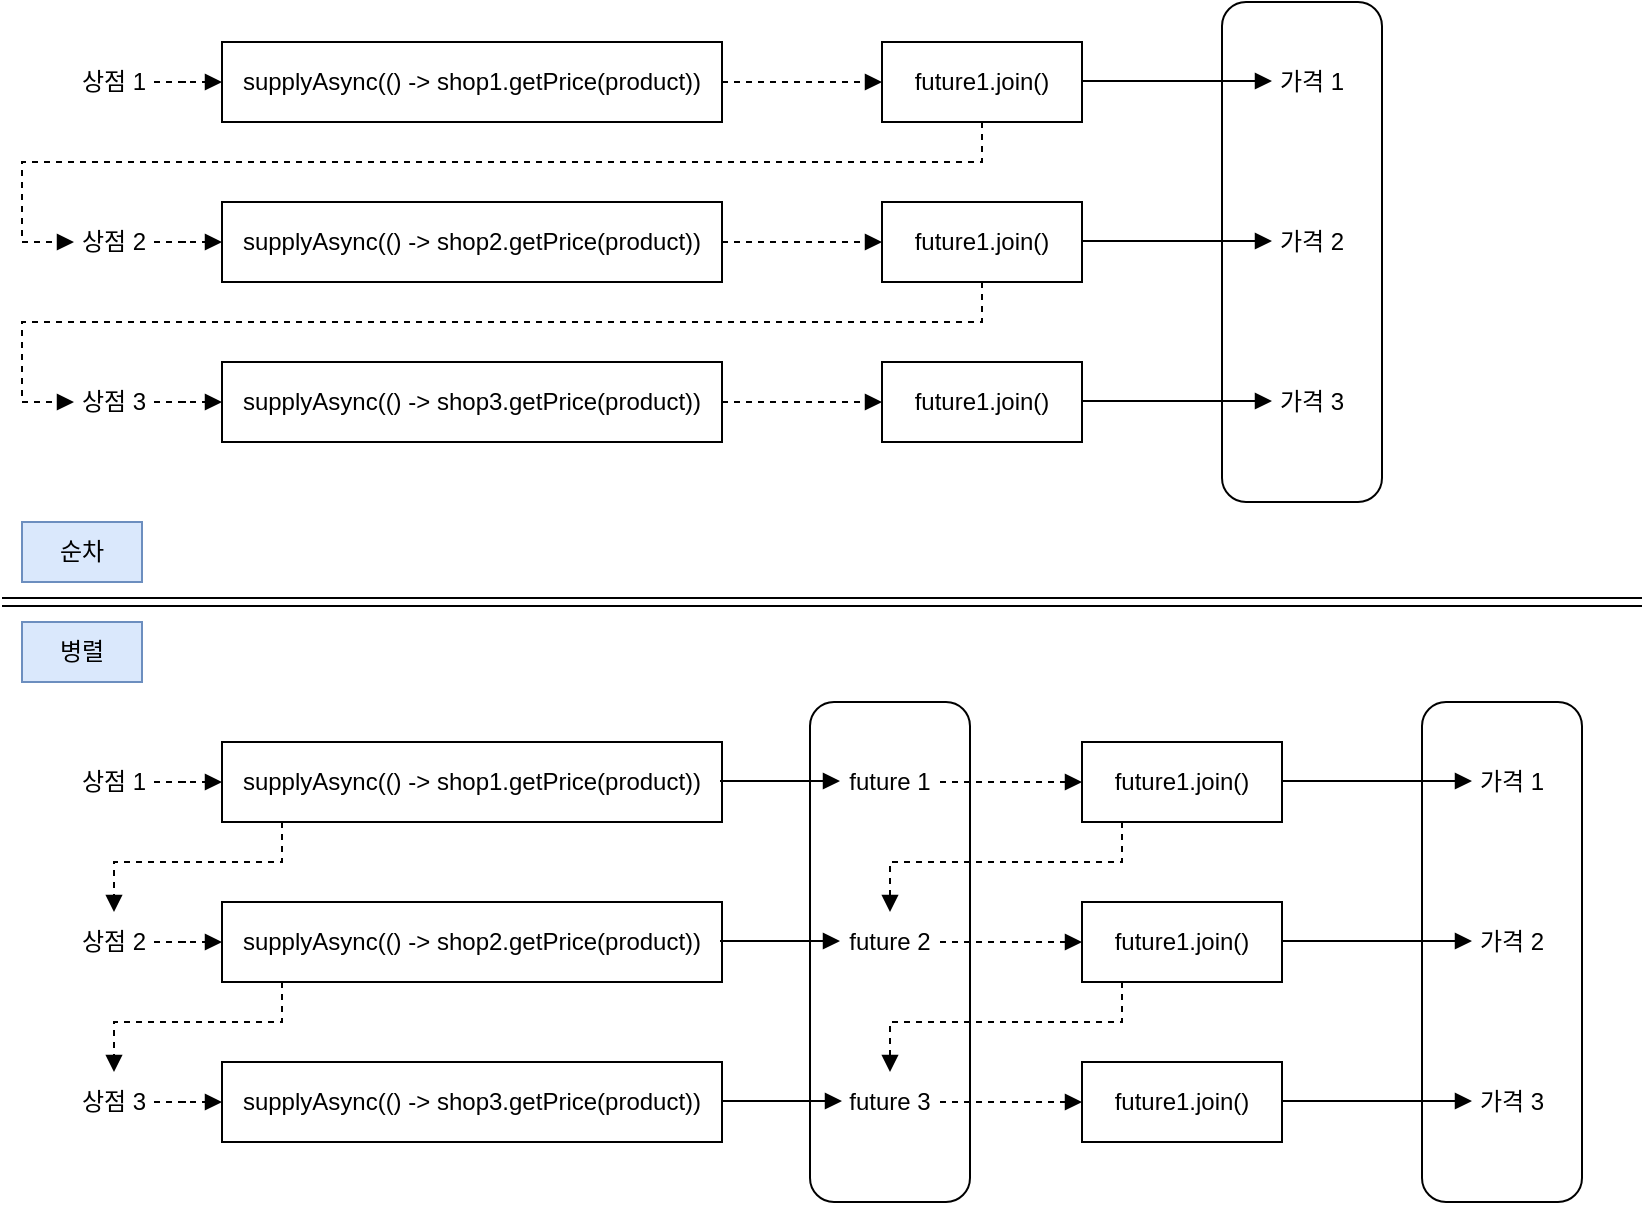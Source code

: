 <mxfile version="21.6.8" type="device">
  <diagram name="페이지-1" id="Kan4xfJYZwk5VQMhk_uo">
    <mxGraphModel dx="1114" dy="731" grid="1" gridSize="10" guides="1" tooltips="1" connect="1" arrows="1" fold="1" page="1" pageScale="1" pageWidth="827" pageHeight="1169" math="0" shadow="0">
      <root>
        <mxCell id="0" />
        <mxCell id="1" parent="0" />
        <mxCell id="wcz4ZR_HhY71P-YKHtCL-9" style="edgeStyle=orthogonalEdgeStyle;rounded=0;orthogonalLoop=1;jettySize=auto;html=1;entryX=0;entryY=0.5;entryDx=0;entryDy=0;dashed=1;endArrow=block;endFill=1;" edge="1" parent="1" source="wcz4ZR_HhY71P-YKHtCL-1" target="wcz4ZR_HhY71P-YKHtCL-5">
          <mxGeometry relative="1" as="geometry" />
        </mxCell>
        <mxCell id="wcz4ZR_HhY71P-YKHtCL-1" value="supplyAsync(() -&amp;gt; shop1.getPrice(product))" style="rounded=0;whiteSpace=wrap;html=1;" vertex="1" parent="1">
          <mxGeometry x="120" y="110" width="250" height="40" as="geometry" />
        </mxCell>
        <mxCell id="wcz4ZR_HhY71P-YKHtCL-11" style="edgeStyle=orthogonalEdgeStyle;rounded=0;orthogonalLoop=1;jettySize=auto;html=1;entryX=0;entryY=0.5;entryDx=0;entryDy=0;dashed=1;endArrow=block;endFill=1;" edge="1" parent="1" source="wcz4ZR_HhY71P-YKHtCL-2" target="wcz4ZR_HhY71P-YKHtCL-6">
          <mxGeometry relative="1" as="geometry" />
        </mxCell>
        <mxCell id="wcz4ZR_HhY71P-YKHtCL-2" value="supplyAsync(() -&amp;gt; shop2.getPrice(product))" style="rounded=0;whiteSpace=wrap;html=1;" vertex="1" parent="1">
          <mxGeometry x="120" y="190" width="250" height="40" as="geometry" />
        </mxCell>
        <mxCell id="wcz4ZR_HhY71P-YKHtCL-12" style="edgeStyle=orthogonalEdgeStyle;rounded=0;orthogonalLoop=1;jettySize=auto;html=1;entryX=0;entryY=0.5;entryDx=0;entryDy=0;dashed=1;endArrow=block;endFill=1;" edge="1" parent="1" source="wcz4ZR_HhY71P-YKHtCL-3" target="wcz4ZR_HhY71P-YKHtCL-7">
          <mxGeometry relative="1" as="geometry" />
        </mxCell>
        <mxCell id="wcz4ZR_HhY71P-YKHtCL-3" value="supplyAsync(() -&amp;gt; shop3.getPrice(product))" style="rounded=0;whiteSpace=wrap;html=1;" vertex="1" parent="1">
          <mxGeometry x="120" y="270" width="250" height="40" as="geometry" />
        </mxCell>
        <mxCell id="wcz4ZR_HhY71P-YKHtCL-38" style="edgeStyle=orthogonalEdgeStyle;rounded=0;orthogonalLoop=1;jettySize=auto;html=1;entryX=0;entryY=0.5;entryDx=0;entryDy=0;dashed=1;endArrow=block;endFill=1;" edge="1" parent="1" source="wcz4ZR_HhY71P-YKHtCL-5" target="wcz4ZR_HhY71P-YKHtCL-35">
          <mxGeometry relative="1" as="geometry">
            <Array as="points">
              <mxPoint x="500" y="170" />
              <mxPoint x="20" y="170" />
              <mxPoint x="20" y="210" />
            </Array>
          </mxGeometry>
        </mxCell>
        <mxCell id="wcz4ZR_HhY71P-YKHtCL-5" value="future1.join()" style="rounded=0;whiteSpace=wrap;html=1;" vertex="1" parent="1">
          <mxGeometry x="450" y="110" width="100" height="40" as="geometry" />
        </mxCell>
        <mxCell id="wcz4ZR_HhY71P-YKHtCL-39" style="edgeStyle=orthogonalEdgeStyle;rounded=0;orthogonalLoop=1;jettySize=auto;html=1;entryX=0;entryY=0.5;entryDx=0;entryDy=0;dashed=1;endArrow=block;endFill=1;" edge="1" parent="1" source="wcz4ZR_HhY71P-YKHtCL-6" target="wcz4ZR_HhY71P-YKHtCL-36">
          <mxGeometry relative="1" as="geometry">
            <Array as="points">
              <mxPoint x="500" y="250" />
              <mxPoint x="20" y="250" />
              <mxPoint x="20" y="290" />
            </Array>
          </mxGeometry>
        </mxCell>
        <mxCell id="wcz4ZR_HhY71P-YKHtCL-6" value="future1.join()" style="rounded=0;whiteSpace=wrap;html=1;" vertex="1" parent="1">
          <mxGeometry x="450" y="190" width="100" height="40" as="geometry" />
        </mxCell>
        <mxCell id="wcz4ZR_HhY71P-YKHtCL-7" value="future1.join()" style="rounded=0;whiteSpace=wrap;html=1;" vertex="1" parent="1">
          <mxGeometry x="450" y="270" width="100" height="40" as="geometry" />
        </mxCell>
        <mxCell id="wcz4ZR_HhY71P-YKHtCL-8" value="" style="rounded=1;whiteSpace=wrap;html=1;" vertex="1" parent="1">
          <mxGeometry x="620" y="90" width="80" height="250" as="geometry" />
        </mxCell>
        <mxCell id="wcz4ZR_HhY71P-YKHtCL-15" value="가격 1" style="text;html=1;strokeColor=none;fillColor=none;align=center;verticalAlign=middle;whiteSpace=wrap;rounded=0;" vertex="1" parent="1">
          <mxGeometry x="635" y="115" width="60" height="30" as="geometry" />
        </mxCell>
        <mxCell id="wcz4ZR_HhY71P-YKHtCL-16" value="가격 2" style="text;html=1;strokeColor=none;fillColor=none;align=center;verticalAlign=middle;whiteSpace=wrap;rounded=0;" vertex="1" parent="1">
          <mxGeometry x="635" y="195" width="60" height="30" as="geometry" />
        </mxCell>
        <mxCell id="wcz4ZR_HhY71P-YKHtCL-17" value="가격 3" style="text;html=1;strokeColor=none;fillColor=none;align=center;verticalAlign=middle;whiteSpace=wrap;rounded=0;" vertex="1" parent="1">
          <mxGeometry x="635" y="275" width="60" height="30" as="geometry" />
        </mxCell>
        <mxCell id="wcz4ZR_HhY71P-YKHtCL-19" value="" style="endArrow=block;html=1;rounded=0;endFill=1;" edge="1" parent="1">
          <mxGeometry width="50" height="50" relative="1" as="geometry">
            <mxPoint x="550" y="289.5" as="sourcePoint" />
            <mxPoint x="645" y="289.5" as="targetPoint" />
          </mxGeometry>
        </mxCell>
        <mxCell id="wcz4ZR_HhY71P-YKHtCL-22" value="" style="endArrow=block;html=1;rounded=0;endFill=1;" edge="1" parent="1">
          <mxGeometry width="50" height="50" relative="1" as="geometry">
            <mxPoint x="550" y="209.5" as="sourcePoint" />
            <mxPoint x="645" y="209.5" as="targetPoint" />
          </mxGeometry>
        </mxCell>
        <mxCell id="wcz4ZR_HhY71P-YKHtCL-23" value="" style="endArrow=block;html=1;rounded=0;endFill=1;" edge="1" parent="1">
          <mxGeometry width="50" height="50" relative="1" as="geometry">
            <mxPoint x="550" y="129.5" as="sourcePoint" />
            <mxPoint x="645" y="129.5" as="targetPoint" />
          </mxGeometry>
        </mxCell>
        <mxCell id="wcz4ZR_HhY71P-YKHtCL-68" style="edgeStyle=orthogonalEdgeStyle;rounded=0;orthogonalLoop=1;jettySize=auto;html=1;entryX=0.5;entryY=0;entryDx=0;entryDy=0;dashed=1;endArrow=block;endFill=1;" edge="1" parent="1" source="wcz4ZR_HhY71P-YKHtCL-24" target="wcz4ZR_HhY71P-YKHtCL-43">
          <mxGeometry relative="1" as="geometry">
            <Array as="points">
              <mxPoint x="150" y="520" />
              <mxPoint x="66" y="520" />
            </Array>
          </mxGeometry>
        </mxCell>
        <mxCell id="wcz4ZR_HhY71P-YKHtCL-24" value="supplyAsync(() -&amp;gt; shop1.getPrice(product))" style="rounded=0;whiteSpace=wrap;html=1;" vertex="1" parent="1">
          <mxGeometry x="120" y="460" width="250" height="40" as="geometry" />
        </mxCell>
        <mxCell id="wcz4ZR_HhY71P-YKHtCL-69" style="edgeStyle=orthogonalEdgeStyle;rounded=0;orthogonalLoop=1;jettySize=auto;html=1;dashed=1;endArrow=block;endFill=1;" edge="1" parent="1" source="wcz4ZR_HhY71P-YKHtCL-25" target="wcz4ZR_HhY71P-YKHtCL-44">
          <mxGeometry relative="1" as="geometry">
            <Array as="points">
              <mxPoint x="150" y="600" />
              <mxPoint x="66" y="600" />
            </Array>
          </mxGeometry>
        </mxCell>
        <mxCell id="wcz4ZR_HhY71P-YKHtCL-25" value="supplyAsync(() -&amp;gt; shop2.getPrice(product))" style="rounded=0;whiteSpace=wrap;html=1;" vertex="1" parent="1">
          <mxGeometry x="120" y="540" width="250" height="40" as="geometry" />
        </mxCell>
        <mxCell id="wcz4ZR_HhY71P-YKHtCL-26" value="supplyAsync(() -&amp;gt; shop3.getPrice(product))" style="rounded=0;whiteSpace=wrap;html=1;" vertex="1" parent="1">
          <mxGeometry x="120" y="620" width="250" height="40" as="geometry" />
        </mxCell>
        <mxCell id="wcz4ZR_HhY71P-YKHtCL-37" style="edgeStyle=orthogonalEdgeStyle;rounded=0;orthogonalLoop=1;jettySize=auto;html=1;entryX=0;entryY=0.5;entryDx=0;entryDy=0;dashed=1;endArrow=block;endFill=1;" edge="1" parent="1" source="wcz4ZR_HhY71P-YKHtCL-27" target="wcz4ZR_HhY71P-YKHtCL-1">
          <mxGeometry relative="1" as="geometry" />
        </mxCell>
        <mxCell id="wcz4ZR_HhY71P-YKHtCL-27" value="상점 1" style="text;html=1;strokeColor=none;fillColor=none;align=center;verticalAlign=middle;whiteSpace=wrap;rounded=0;" vertex="1" parent="1">
          <mxGeometry x="46" y="115" width="40" height="30" as="geometry" />
        </mxCell>
        <mxCell id="wcz4ZR_HhY71P-YKHtCL-40" style="edgeStyle=orthogonalEdgeStyle;rounded=0;orthogonalLoop=1;jettySize=auto;html=1;entryX=0;entryY=0.5;entryDx=0;entryDy=0;dashed=1;endArrow=block;endFill=1;" edge="1" parent="1" source="wcz4ZR_HhY71P-YKHtCL-35" target="wcz4ZR_HhY71P-YKHtCL-2">
          <mxGeometry relative="1" as="geometry" />
        </mxCell>
        <mxCell id="wcz4ZR_HhY71P-YKHtCL-35" value="상점 2" style="text;html=1;strokeColor=none;fillColor=none;align=center;verticalAlign=middle;whiteSpace=wrap;rounded=0;" vertex="1" parent="1">
          <mxGeometry x="46" y="195" width="40" height="30" as="geometry" />
        </mxCell>
        <mxCell id="wcz4ZR_HhY71P-YKHtCL-41" style="edgeStyle=orthogonalEdgeStyle;rounded=0;orthogonalLoop=1;jettySize=auto;html=1;entryX=0;entryY=0.5;entryDx=0;entryDy=0;dashed=1;endArrow=block;endFill=1;" edge="1" parent="1" source="wcz4ZR_HhY71P-YKHtCL-36" target="wcz4ZR_HhY71P-YKHtCL-3">
          <mxGeometry relative="1" as="geometry" />
        </mxCell>
        <mxCell id="wcz4ZR_HhY71P-YKHtCL-36" value="상점 3" style="text;html=1;strokeColor=none;fillColor=none;align=center;verticalAlign=middle;whiteSpace=wrap;rounded=0;" vertex="1" parent="1">
          <mxGeometry x="46" y="275" width="40" height="30" as="geometry" />
        </mxCell>
        <mxCell id="wcz4ZR_HhY71P-YKHtCL-66" style="edgeStyle=orthogonalEdgeStyle;rounded=0;orthogonalLoop=1;jettySize=auto;html=1;entryX=0;entryY=0.5;entryDx=0;entryDy=0;dashed=1;endArrow=block;endFill=1;" edge="1" parent="1" source="wcz4ZR_HhY71P-YKHtCL-42" target="wcz4ZR_HhY71P-YKHtCL-24">
          <mxGeometry relative="1" as="geometry" />
        </mxCell>
        <mxCell id="wcz4ZR_HhY71P-YKHtCL-42" value="상점 1" style="text;html=1;strokeColor=none;fillColor=none;align=center;verticalAlign=middle;whiteSpace=wrap;rounded=0;" vertex="1" parent="1">
          <mxGeometry x="46" y="465" width="40" height="30" as="geometry" />
        </mxCell>
        <mxCell id="wcz4ZR_HhY71P-YKHtCL-70" style="edgeStyle=orthogonalEdgeStyle;rounded=0;orthogonalLoop=1;jettySize=auto;html=1;entryX=0;entryY=0.5;entryDx=0;entryDy=0;dashed=1;endArrow=block;endFill=1;" edge="1" parent="1" source="wcz4ZR_HhY71P-YKHtCL-43" target="wcz4ZR_HhY71P-YKHtCL-25">
          <mxGeometry relative="1" as="geometry" />
        </mxCell>
        <mxCell id="wcz4ZR_HhY71P-YKHtCL-43" value="상점 2" style="text;html=1;strokeColor=none;fillColor=none;align=center;verticalAlign=middle;whiteSpace=wrap;rounded=0;" vertex="1" parent="1">
          <mxGeometry x="46" y="545" width="40" height="30" as="geometry" />
        </mxCell>
        <mxCell id="wcz4ZR_HhY71P-YKHtCL-71" style="edgeStyle=orthogonalEdgeStyle;rounded=0;orthogonalLoop=1;jettySize=auto;html=1;entryX=0;entryY=0.5;entryDx=0;entryDy=0;dashed=1;endArrow=block;endFill=1;" edge="1" parent="1" source="wcz4ZR_HhY71P-YKHtCL-44" target="wcz4ZR_HhY71P-YKHtCL-26">
          <mxGeometry relative="1" as="geometry" />
        </mxCell>
        <mxCell id="wcz4ZR_HhY71P-YKHtCL-44" value="상점 3" style="text;html=1;strokeColor=none;fillColor=none;align=center;verticalAlign=middle;whiteSpace=wrap;rounded=0;" vertex="1" parent="1">
          <mxGeometry x="46" y="625" width="40" height="30" as="geometry" />
        </mxCell>
        <mxCell id="wcz4ZR_HhY71P-YKHtCL-45" value="" style="rounded=1;whiteSpace=wrap;html=1;" vertex="1" parent="1">
          <mxGeometry x="414" y="440" width="80" height="250" as="geometry" />
        </mxCell>
        <mxCell id="wcz4ZR_HhY71P-YKHtCL-72" style="edgeStyle=orthogonalEdgeStyle;rounded=0;orthogonalLoop=1;jettySize=auto;html=1;entryX=0;entryY=0.5;entryDx=0;entryDy=0;dashed=1;endArrow=block;endFill=1;" edge="1" parent="1" source="wcz4ZR_HhY71P-YKHtCL-46" target="wcz4ZR_HhY71P-YKHtCL-56">
          <mxGeometry relative="1" as="geometry" />
        </mxCell>
        <mxCell id="wcz4ZR_HhY71P-YKHtCL-46" value="future 1" style="text;html=1;strokeColor=none;fillColor=none;align=center;verticalAlign=middle;whiteSpace=wrap;rounded=0;" vertex="1" parent="1">
          <mxGeometry x="429" y="465" width="50" height="30" as="geometry" />
        </mxCell>
        <mxCell id="wcz4ZR_HhY71P-YKHtCL-75" style="edgeStyle=orthogonalEdgeStyle;rounded=0;orthogonalLoop=1;jettySize=auto;html=1;entryX=0;entryY=0.5;entryDx=0;entryDy=0;dashed=1;endArrow=block;endFill=1;" edge="1" parent="1" source="wcz4ZR_HhY71P-YKHtCL-47" target="wcz4ZR_HhY71P-YKHtCL-57">
          <mxGeometry relative="1" as="geometry" />
        </mxCell>
        <mxCell id="wcz4ZR_HhY71P-YKHtCL-47" value="future 2" style="text;html=1;strokeColor=none;fillColor=none;align=center;verticalAlign=middle;whiteSpace=wrap;rounded=0;" vertex="1" parent="1">
          <mxGeometry x="429" y="545" width="50" height="30" as="geometry" />
        </mxCell>
        <mxCell id="wcz4ZR_HhY71P-YKHtCL-76" style="edgeStyle=orthogonalEdgeStyle;rounded=0;orthogonalLoop=1;jettySize=auto;html=1;entryX=0;entryY=0.5;entryDx=0;entryDy=0;dashed=1;endArrow=block;endFill=1;" edge="1" parent="1" source="wcz4ZR_HhY71P-YKHtCL-48" target="wcz4ZR_HhY71P-YKHtCL-58">
          <mxGeometry relative="1" as="geometry" />
        </mxCell>
        <mxCell id="wcz4ZR_HhY71P-YKHtCL-48" value="future 3" style="text;html=1;strokeColor=none;fillColor=none;align=center;verticalAlign=middle;whiteSpace=wrap;rounded=0;" vertex="1" parent="1">
          <mxGeometry x="429" y="625" width="50" height="30" as="geometry" />
        </mxCell>
        <mxCell id="wcz4ZR_HhY71P-YKHtCL-49" value="" style="endArrow=block;html=1;rounded=0;endFill=1;" edge="1" parent="1">
          <mxGeometry width="50" height="50" relative="1" as="geometry">
            <mxPoint x="369" y="479.5" as="sourcePoint" />
            <mxPoint x="429" y="479.5" as="targetPoint" />
          </mxGeometry>
        </mxCell>
        <mxCell id="wcz4ZR_HhY71P-YKHtCL-54" value="" style="endArrow=block;html=1;rounded=0;endFill=1;" edge="1" parent="1">
          <mxGeometry width="50" height="50" relative="1" as="geometry">
            <mxPoint x="369" y="559.5" as="sourcePoint" />
            <mxPoint x="429" y="559.5" as="targetPoint" />
          </mxGeometry>
        </mxCell>
        <mxCell id="wcz4ZR_HhY71P-YKHtCL-55" value="" style="endArrow=block;html=1;rounded=0;endFill=1;" edge="1" parent="1">
          <mxGeometry width="50" height="50" relative="1" as="geometry">
            <mxPoint x="370" y="639.5" as="sourcePoint" />
            <mxPoint x="430" y="639.5" as="targetPoint" />
          </mxGeometry>
        </mxCell>
        <mxCell id="wcz4ZR_HhY71P-YKHtCL-73" style="edgeStyle=orthogonalEdgeStyle;rounded=0;orthogonalLoop=1;jettySize=auto;html=1;entryX=0.5;entryY=0;entryDx=0;entryDy=0;dashed=1;endArrow=block;endFill=1;" edge="1" parent="1" source="wcz4ZR_HhY71P-YKHtCL-56" target="wcz4ZR_HhY71P-YKHtCL-47">
          <mxGeometry relative="1" as="geometry">
            <Array as="points">
              <mxPoint x="570" y="520" />
              <mxPoint x="454" y="520" />
            </Array>
          </mxGeometry>
        </mxCell>
        <mxCell id="wcz4ZR_HhY71P-YKHtCL-56" value="future1.join()" style="rounded=0;whiteSpace=wrap;html=1;" vertex="1" parent="1">
          <mxGeometry x="550" y="460" width="100" height="40" as="geometry" />
        </mxCell>
        <mxCell id="wcz4ZR_HhY71P-YKHtCL-74" style="edgeStyle=orthogonalEdgeStyle;rounded=0;orthogonalLoop=1;jettySize=auto;html=1;dashed=1;endArrow=block;endFill=1;" edge="1" parent="1" source="wcz4ZR_HhY71P-YKHtCL-57" target="wcz4ZR_HhY71P-YKHtCL-48">
          <mxGeometry relative="1" as="geometry">
            <Array as="points">
              <mxPoint x="570" y="600" />
              <mxPoint x="454" y="600" />
            </Array>
          </mxGeometry>
        </mxCell>
        <mxCell id="wcz4ZR_HhY71P-YKHtCL-57" value="future1.join()" style="rounded=0;whiteSpace=wrap;html=1;" vertex="1" parent="1">
          <mxGeometry x="550" y="540" width="100" height="40" as="geometry" />
        </mxCell>
        <mxCell id="wcz4ZR_HhY71P-YKHtCL-58" value="future1.join()" style="rounded=0;whiteSpace=wrap;html=1;" vertex="1" parent="1">
          <mxGeometry x="550" y="620" width="100" height="40" as="geometry" />
        </mxCell>
        <mxCell id="wcz4ZR_HhY71P-YKHtCL-59" value="" style="rounded=1;whiteSpace=wrap;html=1;" vertex="1" parent="1">
          <mxGeometry x="720" y="440" width="80" height="250" as="geometry" />
        </mxCell>
        <mxCell id="wcz4ZR_HhY71P-YKHtCL-60" value="가격 1" style="text;html=1;strokeColor=none;fillColor=none;align=center;verticalAlign=middle;whiteSpace=wrap;rounded=0;" vertex="1" parent="1">
          <mxGeometry x="735" y="465" width="60" height="30" as="geometry" />
        </mxCell>
        <mxCell id="wcz4ZR_HhY71P-YKHtCL-61" value="가격 2" style="text;html=1;strokeColor=none;fillColor=none;align=center;verticalAlign=middle;whiteSpace=wrap;rounded=0;" vertex="1" parent="1">
          <mxGeometry x="735" y="545" width="60" height="30" as="geometry" />
        </mxCell>
        <mxCell id="wcz4ZR_HhY71P-YKHtCL-62" value="가격 3" style="text;html=1;strokeColor=none;fillColor=none;align=center;verticalAlign=middle;whiteSpace=wrap;rounded=0;" vertex="1" parent="1">
          <mxGeometry x="735" y="625" width="60" height="30" as="geometry" />
        </mxCell>
        <mxCell id="wcz4ZR_HhY71P-YKHtCL-63" value="" style="endArrow=block;html=1;rounded=0;endFill=1;" edge="1" parent="1">
          <mxGeometry width="50" height="50" relative="1" as="geometry">
            <mxPoint x="650" y="639.5" as="sourcePoint" />
            <mxPoint x="745" y="639.5" as="targetPoint" />
          </mxGeometry>
        </mxCell>
        <mxCell id="wcz4ZR_HhY71P-YKHtCL-64" value="" style="endArrow=block;html=1;rounded=0;endFill=1;" edge="1" parent="1">
          <mxGeometry width="50" height="50" relative="1" as="geometry">
            <mxPoint x="650" y="559.5" as="sourcePoint" />
            <mxPoint x="745" y="559.5" as="targetPoint" />
          </mxGeometry>
        </mxCell>
        <mxCell id="wcz4ZR_HhY71P-YKHtCL-65" value="" style="endArrow=block;html=1;rounded=0;endFill=1;" edge="1" parent="1">
          <mxGeometry width="50" height="50" relative="1" as="geometry">
            <mxPoint x="650" y="479.5" as="sourcePoint" />
            <mxPoint x="745" y="479.5" as="targetPoint" />
          </mxGeometry>
        </mxCell>
        <mxCell id="wcz4ZR_HhY71P-YKHtCL-77" value="" style="shape=link;html=1;rounded=0;" edge="1" parent="1">
          <mxGeometry width="100" relative="1" as="geometry">
            <mxPoint x="10" y="390" as="sourcePoint" />
            <mxPoint x="830" y="390" as="targetPoint" />
          </mxGeometry>
        </mxCell>
        <mxCell id="wcz4ZR_HhY71P-YKHtCL-78" value="순차" style="text;html=1;strokeColor=#6c8ebf;fillColor=#dae8fc;align=center;verticalAlign=middle;whiteSpace=wrap;rounded=0;" vertex="1" parent="1">
          <mxGeometry x="20" y="350" width="60" height="30" as="geometry" />
        </mxCell>
        <mxCell id="wcz4ZR_HhY71P-YKHtCL-79" value="병렬" style="text;html=1;strokeColor=#6c8ebf;fillColor=#dae8fc;align=center;verticalAlign=middle;whiteSpace=wrap;rounded=0;" vertex="1" parent="1">
          <mxGeometry x="20" y="400" width="60" height="30" as="geometry" />
        </mxCell>
      </root>
    </mxGraphModel>
  </diagram>
</mxfile>

